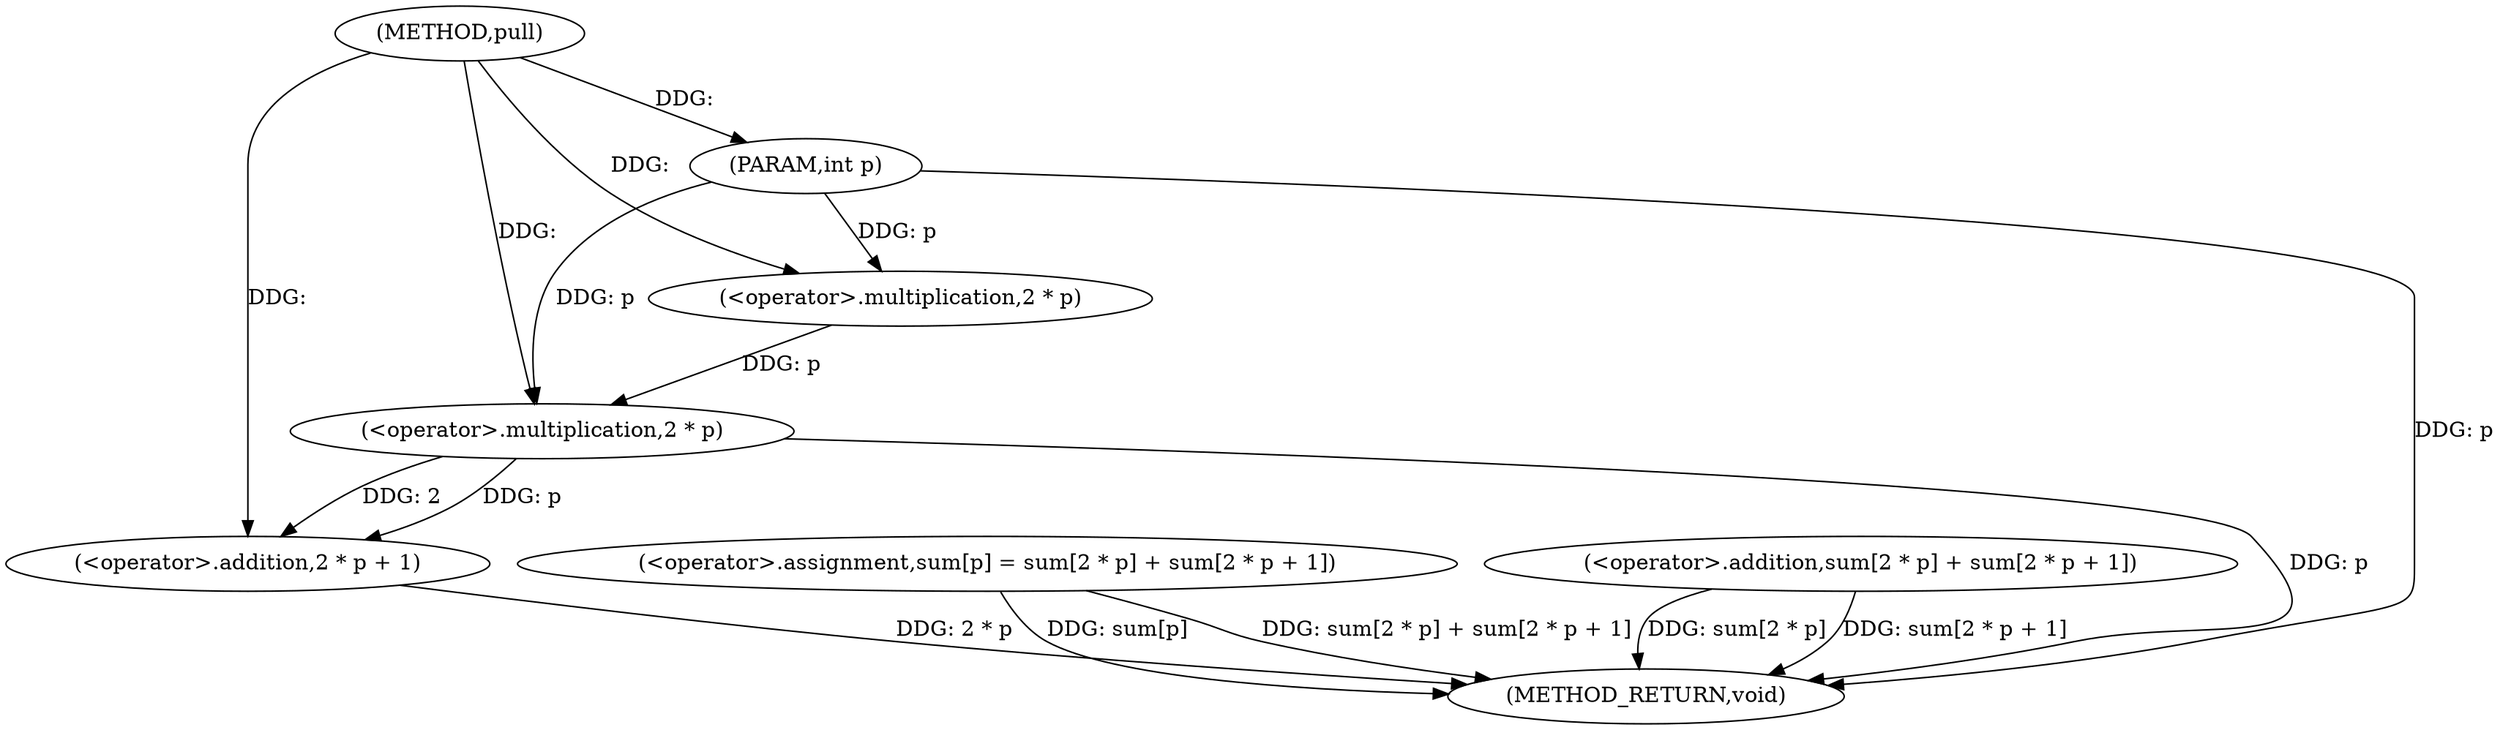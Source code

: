digraph "pull" {  
"1000452" [label = "(METHOD,pull)" ]
"1000472" [label = "(METHOD_RETURN,void)" ]
"1000453" [label = "(PARAM,int p)" ]
"1000455" [label = "(<operator>.assignment,sum[p] = sum[2 * p] + sum[2 * p + 1])" ]
"1000459" [label = "(<operator>.addition,sum[2 * p] + sum[2 * p + 1])" ]
"1000462" [label = "(<operator>.multiplication,2 * p)" ]
"1000467" [label = "(<operator>.addition,2 * p + 1)" ]
"1000468" [label = "(<operator>.multiplication,2 * p)" ]
  "1000453" -> "1000472"  [ label = "DDG: p"] 
  "1000455" -> "1000472"  [ label = "DDG: sum[p]"] 
  "1000459" -> "1000472"  [ label = "DDG: sum[2 * p]"] 
  "1000468" -> "1000472"  [ label = "DDG: p"] 
  "1000467" -> "1000472"  [ label = "DDG: 2 * p"] 
  "1000459" -> "1000472"  [ label = "DDG: sum[2 * p + 1]"] 
  "1000455" -> "1000472"  [ label = "DDG: sum[2 * p] + sum[2 * p + 1]"] 
  "1000452" -> "1000453"  [ label = "DDG: "] 
  "1000452" -> "1000462"  [ label = "DDG: "] 
  "1000453" -> "1000462"  [ label = "DDG: p"] 
  "1000468" -> "1000467"  [ label = "DDG: p"] 
  "1000468" -> "1000467"  [ label = "DDG: 2"] 
  "1000452" -> "1000467"  [ label = "DDG: "] 
  "1000452" -> "1000468"  [ label = "DDG: "] 
  "1000462" -> "1000468"  [ label = "DDG: p"] 
  "1000453" -> "1000468"  [ label = "DDG: p"] 
}
